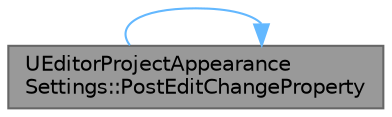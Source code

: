 digraph "UEditorProjectAppearanceSettings::PostEditChangeProperty"
{
 // INTERACTIVE_SVG=YES
 // LATEX_PDF_SIZE
  bgcolor="transparent";
  edge [fontname=Helvetica,fontsize=10,labelfontname=Helvetica,labelfontsize=10];
  node [fontname=Helvetica,fontsize=10,shape=box,height=0.2,width=0.4];
  rankdir="LR";
  Node1 [id="Node000001",label="UEditorProjectAppearance\lSettings::PostEditChangeProperty",height=0.2,width=0.4,color="gray40", fillcolor="grey60", style="filled", fontcolor="black",tooltip="Called when a property on this object is changed."];
  Node1 -> Node1 [id="edge1_Node000001_Node000001",color="steelblue1",style="solid",tooltip=" "];
}
